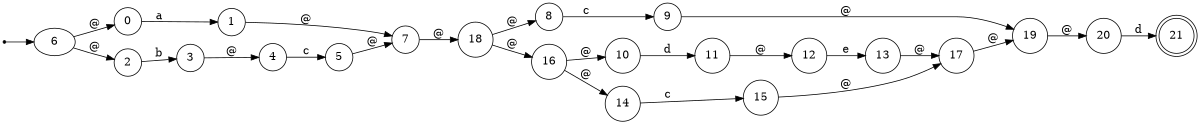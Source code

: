 digraph finite_state_machine {
	rankdir=LR size="8,5"
	ini [shape=point]
	ini -> 6
	node [shape=doublecircle]
	21
	node [shape=circle]
	0 -> 1 [label=a]
	2 -> 3 [label=b]
	4 -> 5 [label=c]
	3 -> 4 [label="@"]
	6 -> 2 [label="@"]
	6 -> 0 [label="@"]
	5 -> 7 [label="@"]
	1 -> 7 [label="@"]
	8 -> 9 [label=c]
	10 -> 11 [label=d]
	12 -> 13 [label=e]
	11 -> 12 [label="@"]
	14 -> 15 [label=c]
	16 -> 14 [label="@"]
	16 -> 10 [label="@"]
	15 -> 17 [label="@"]
	13 -> 17 [label="@"]
	18 -> 16 [label="@"]
	18 -> 8 [label="@"]
	17 -> 19 [label="@"]
	9 -> 19 [label="@"]
	20 -> 21 [label=d]
	19 -> 20 [label="@"]
	7 -> 18 [label="@"]
}
